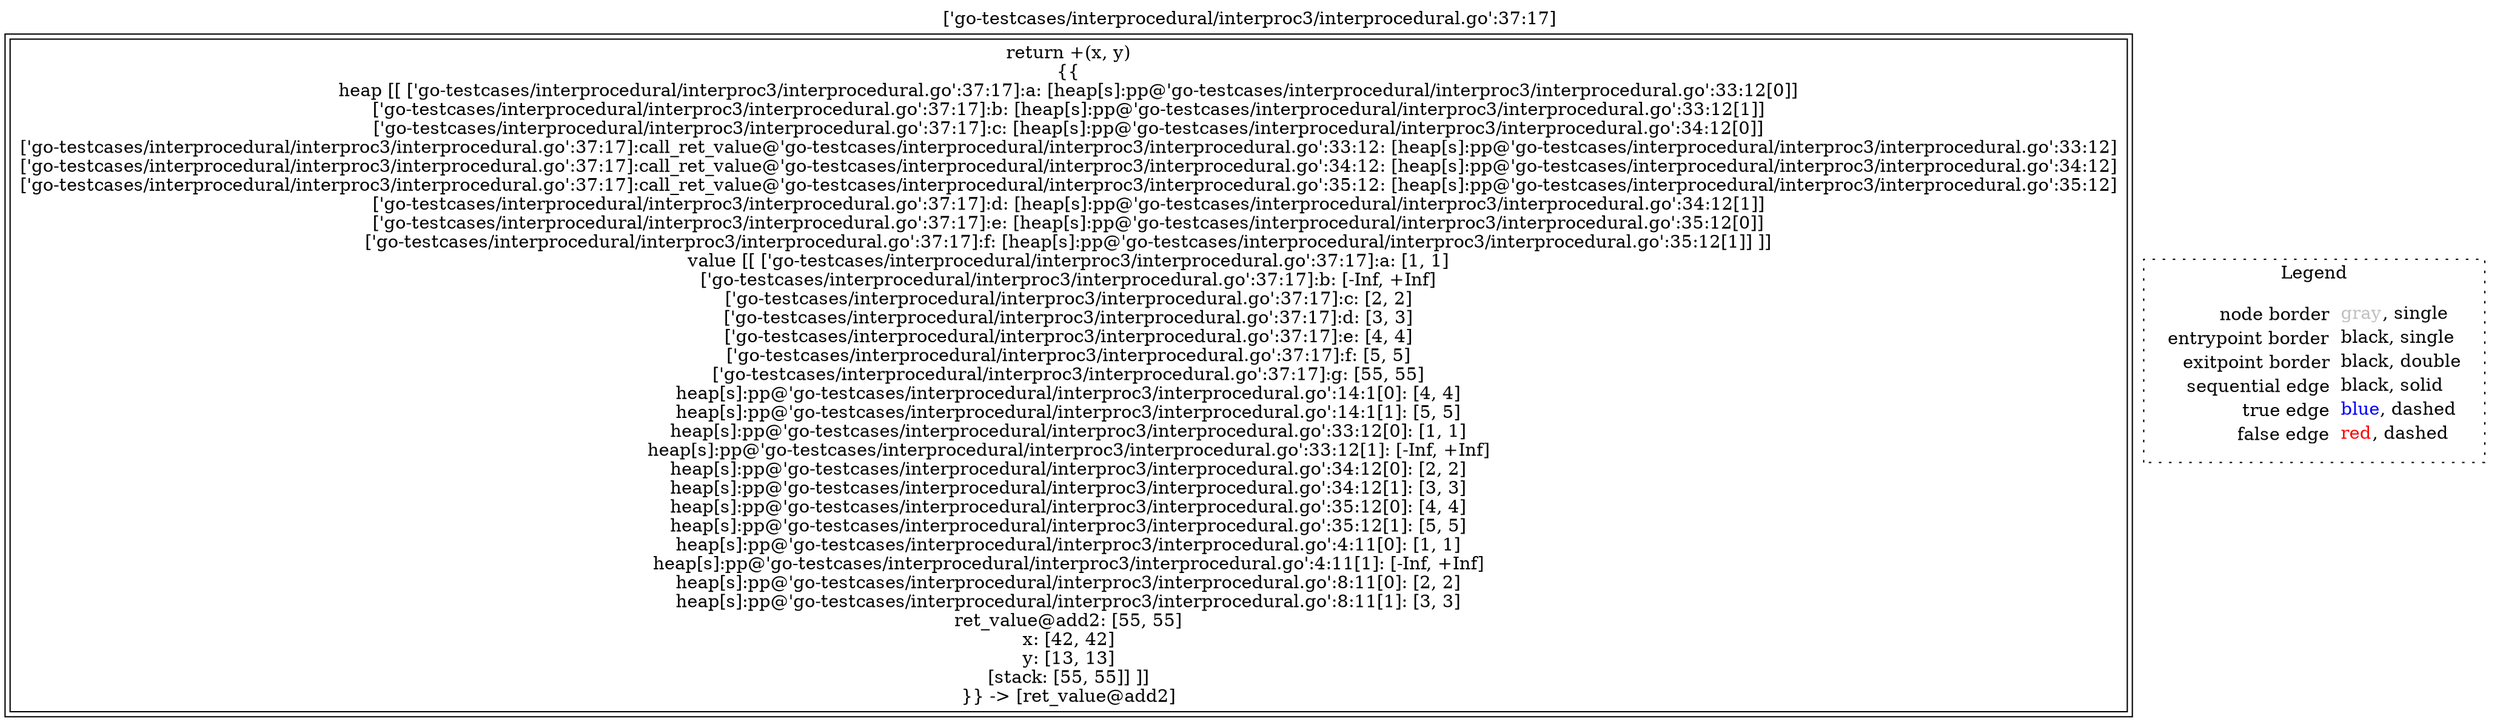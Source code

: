 digraph {
	labelloc="t";
	label="['go-testcases/interprocedural/interproc3/interprocedural.go':37:17]";
	"node0" [shape="rect",color="black",peripheries="2",label=<return +(x, y)<BR/>{{<BR/>heap [[ ['go-testcases/interprocedural/interproc3/interprocedural.go':37:17]:a: [heap[s]:pp@'go-testcases/interprocedural/interproc3/interprocedural.go':33:12[0]]<BR/>['go-testcases/interprocedural/interproc3/interprocedural.go':37:17]:b: [heap[s]:pp@'go-testcases/interprocedural/interproc3/interprocedural.go':33:12[1]]<BR/>['go-testcases/interprocedural/interproc3/interprocedural.go':37:17]:c: [heap[s]:pp@'go-testcases/interprocedural/interproc3/interprocedural.go':34:12[0]]<BR/>['go-testcases/interprocedural/interproc3/interprocedural.go':37:17]:call_ret_value@'go-testcases/interprocedural/interproc3/interprocedural.go':33:12: [heap[s]:pp@'go-testcases/interprocedural/interproc3/interprocedural.go':33:12]<BR/>['go-testcases/interprocedural/interproc3/interprocedural.go':37:17]:call_ret_value@'go-testcases/interprocedural/interproc3/interprocedural.go':34:12: [heap[s]:pp@'go-testcases/interprocedural/interproc3/interprocedural.go':34:12]<BR/>['go-testcases/interprocedural/interproc3/interprocedural.go':37:17]:call_ret_value@'go-testcases/interprocedural/interproc3/interprocedural.go':35:12: [heap[s]:pp@'go-testcases/interprocedural/interproc3/interprocedural.go':35:12]<BR/>['go-testcases/interprocedural/interproc3/interprocedural.go':37:17]:d: [heap[s]:pp@'go-testcases/interprocedural/interproc3/interprocedural.go':34:12[1]]<BR/>['go-testcases/interprocedural/interproc3/interprocedural.go':37:17]:e: [heap[s]:pp@'go-testcases/interprocedural/interproc3/interprocedural.go':35:12[0]]<BR/>['go-testcases/interprocedural/interproc3/interprocedural.go':37:17]:f: [heap[s]:pp@'go-testcases/interprocedural/interproc3/interprocedural.go':35:12[1]] ]]<BR/>value [[ ['go-testcases/interprocedural/interproc3/interprocedural.go':37:17]:a: [1, 1]<BR/>['go-testcases/interprocedural/interproc3/interprocedural.go':37:17]:b: [-Inf, +Inf]<BR/>['go-testcases/interprocedural/interproc3/interprocedural.go':37:17]:c: [2, 2]<BR/>['go-testcases/interprocedural/interproc3/interprocedural.go':37:17]:d: [3, 3]<BR/>['go-testcases/interprocedural/interproc3/interprocedural.go':37:17]:e: [4, 4]<BR/>['go-testcases/interprocedural/interproc3/interprocedural.go':37:17]:f: [5, 5]<BR/>['go-testcases/interprocedural/interproc3/interprocedural.go':37:17]:g: [55, 55]<BR/>heap[s]:pp@'go-testcases/interprocedural/interproc3/interprocedural.go':14:1[0]: [4, 4]<BR/>heap[s]:pp@'go-testcases/interprocedural/interproc3/interprocedural.go':14:1[1]: [5, 5]<BR/>heap[s]:pp@'go-testcases/interprocedural/interproc3/interprocedural.go':33:12[0]: [1, 1]<BR/>heap[s]:pp@'go-testcases/interprocedural/interproc3/interprocedural.go':33:12[1]: [-Inf, +Inf]<BR/>heap[s]:pp@'go-testcases/interprocedural/interproc3/interprocedural.go':34:12[0]: [2, 2]<BR/>heap[s]:pp@'go-testcases/interprocedural/interproc3/interprocedural.go':34:12[1]: [3, 3]<BR/>heap[s]:pp@'go-testcases/interprocedural/interproc3/interprocedural.go':35:12[0]: [4, 4]<BR/>heap[s]:pp@'go-testcases/interprocedural/interproc3/interprocedural.go':35:12[1]: [5, 5]<BR/>heap[s]:pp@'go-testcases/interprocedural/interproc3/interprocedural.go':4:11[0]: [1, 1]<BR/>heap[s]:pp@'go-testcases/interprocedural/interproc3/interprocedural.go':4:11[1]: [-Inf, +Inf]<BR/>heap[s]:pp@'go-testcases/interprocedural/interproc3/interprocedural.go':8:11[0]: [2, 2]<BR/>heap[s]:pp@'go-testcases/interprocedural/interproc3/interprocedural.go':8:11[1]: [3, 3]<BR/>ret_value@add2: [55, 55]<BR/>x: [42, 42]<BR/>y: [13, 13]<BR/>[stack: [55, 55]] ]]<BR/>}} -&gt; [ret_value@add2]>];
subgraph cluster_legend {
	label="Legend";
	style=dotted;
	node [shape=plaintext];
	"legend" [label=<<table border="0" cellpadding="2" cellspacing="0" cellborder="0"><tr><td align="right">node border&nbsp;</td><td align="left"><font color="gray">gray</font>, single</td></tr><tr><td align="right">entrypoint border&nbsp;</td><td align="left"><font color="black">black</font>, single</td></tr><tr><td align="right">exitpoint border&nbsp;</td><td align="left"><font color="black">black</font>, double</td></tr><tr><td align="right">sequential edge&nbsp;</td><td align="left"><font color="black">black</font>, solid</td></tr><tr><td align="right">true edge&nbsp;</td><td align="left"><font color="blue">blue</font>, dashed</td></tr><tr><td align="right">false edge&nbsp;</td><td align="left"><font color="red">red</font>, dashed</td></tr></table>>];
}

}
